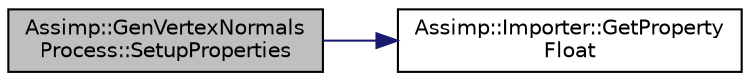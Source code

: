 digraph "Assimp::GenVertexNormalsProcess::SetupProperties"
{
  edge [fontname="Helvetica",fontsize="10",labelfontname="Helvetica",labelfontsize="10"];
  node [fontname="Helvetica",fontsize="10",shape=record];
  rankdir="LR";
  Node1 [label="Assimp::GenVertexNormals\lProcess::SetupProperties",height=0.2,width=0.4,color="black", fillcolor="grey75", style="filled", fontcolor="black"];
  Node1 -> Node2 [color="midnightblue",fontsize="10",style="solid",fontname="Helvetica"];
  Node2 [label="Assimp::Importer::GetProperty\lFloat",height=0.2,width=0.4,color="black", fillcolor="white", style="filled",URL="$class_assimp_1_1_importer.html#a3bbf20b595f8d1a63dc12f4ad9cb29e0"];
}
